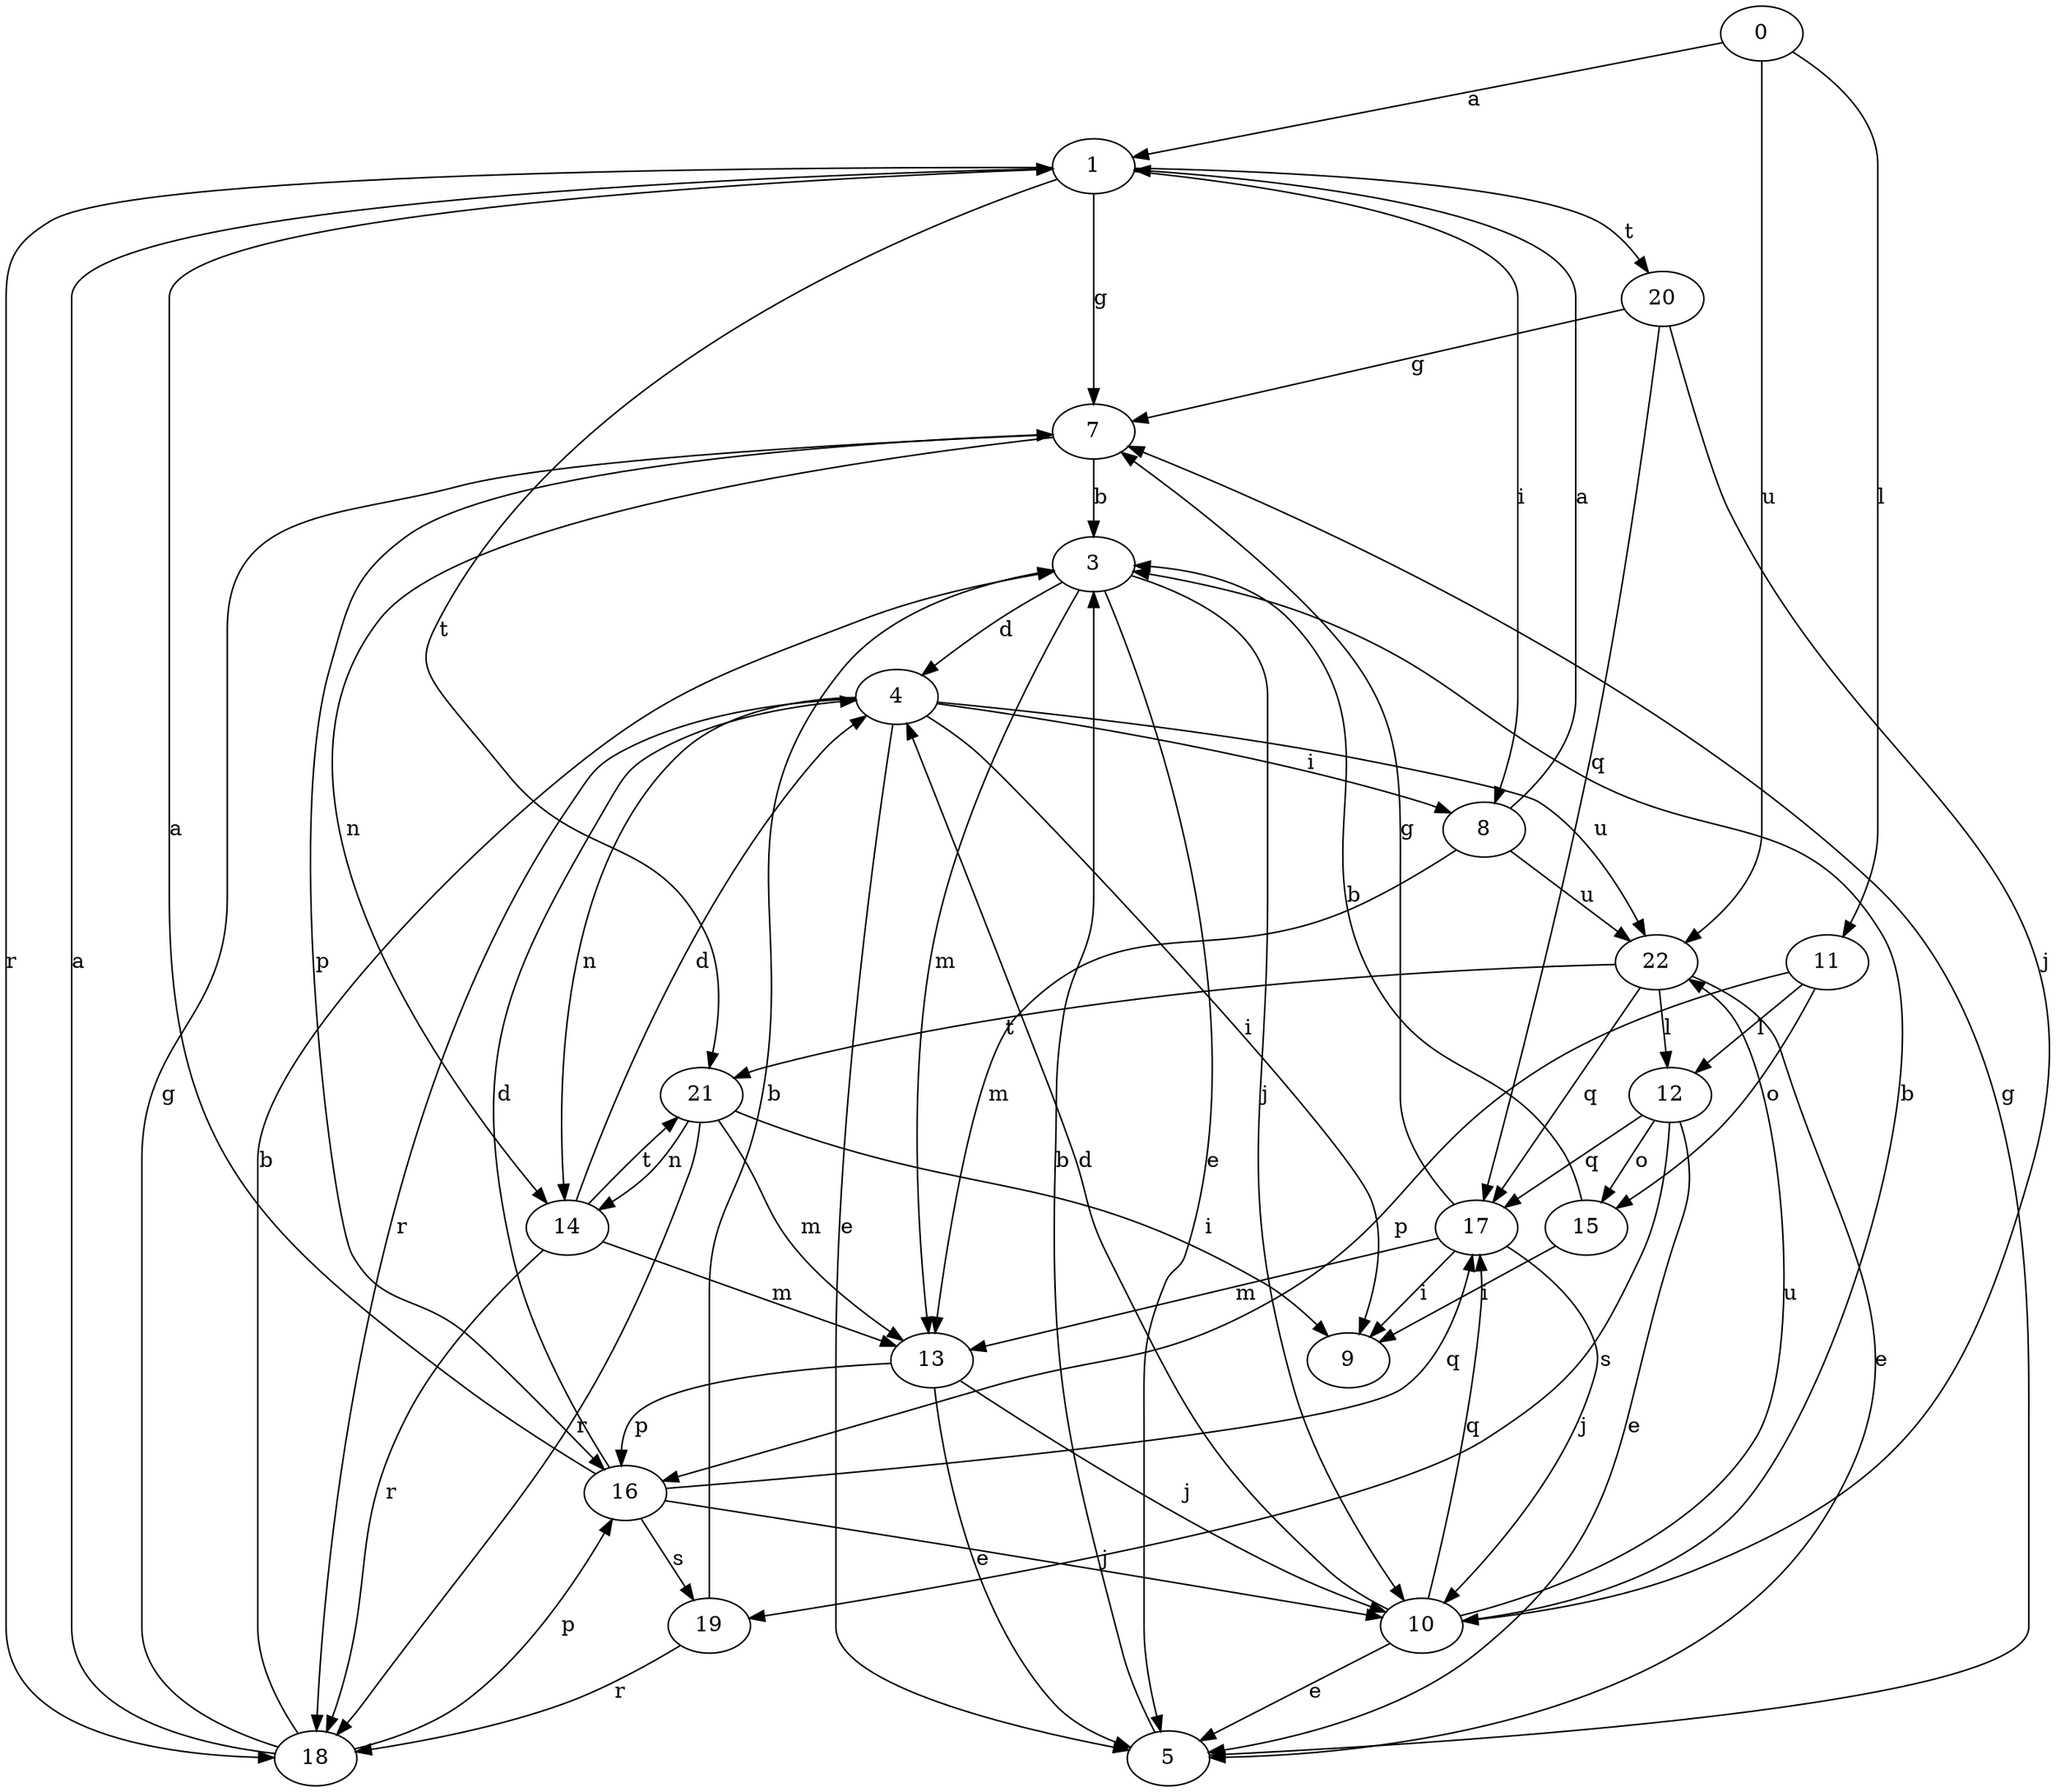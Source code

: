 strict digraph  {
1;
3;
4;
0;
5;
7;
8;
9;
10;
11;
12;
13;
14;
15;
16;
17;
18;
19;
20;
21;
22;
1 -> 7  [label=g];
1 -> 8  [label=i];
1 -> 18  [label=r];
1 -> 20  [label=t];
1 -> 21  [label=t];
3 -> 4  [label=d];
3 -> 5  [label=e];
3 -> 10  [label=j];
3 -> 13  [label=m];
4 -> 5  [label=e];
4 -> 8  [label=i];
4 -> 9  [label=i];
4 -> 14  [label=n];
4 -> 18  [label=r];
4 -> 22  [label=u];
0 -> 1  [label=a];
0 -> 11  [label=l];
0 -> 22  [label=u];
5 -> 3  [label=b];
5 -> 7  [label=g];
7 -> 3  [label=b];
7 -> 14  [label=n];
7 -> 16  [label=p];
8 -> 1  [label=a];
8 -> 13  [label=m];
8 -> 22  [label=u];
10 -> 3  [label=b];
10 -> 4  [label=d];
10 -> 5  [label=e];
10 -> 17  [label=q];
10 -> 22  [label=u];
11 -> 12  [label=l];
11 -> 15  [label=o];
11 -> 16  [label=p];
12 -> 5  [label=e];
12 -> 15  [label=o];
12 -> 17  [label=q];
12 -> 19  [label=s];
13 -> 5  [label=e];
13 -> 10  [label=j];
13 -> 16  [label=p];
14 -> 4  [label=d];
14 -> 13  [label=m];
14 -> 18  [label=r];
14 -> 21  [label=t];
15 -> 3  [label=b];
15 -> 9  [label=i];
16 -> 1  [label=a];
16 -> 4  [label=d];
16 -> 10  [label=j];
16 -> 17  [label=q];
16 -> 19  [label=s];
17 -> 7  [label=g];
17 -> 9  [label=i];
17 -> 10  [label=j];
17 -> 13  [label=m];
18 -> 1  [label=a];
18 -> 3  [label=b];
18 -> 7  [label=g];
18 -> 16  [label=p];
19 -> 3  [label=b];
19 -> 18  [label=r];
20 -> 7  [label=g];
20 -> 10  [label=j];
20 -> 17  [label=q];
21 -> 9  [label=i];
21 -> 13  [label=m];
21 -> 14  [label=n];
21 -> 18  [label=r];
22 -> 5  [label=e];
22 -> 12  [label=l];
22 -> 17  [label=q];
22 -> 21  [label=t];
}
